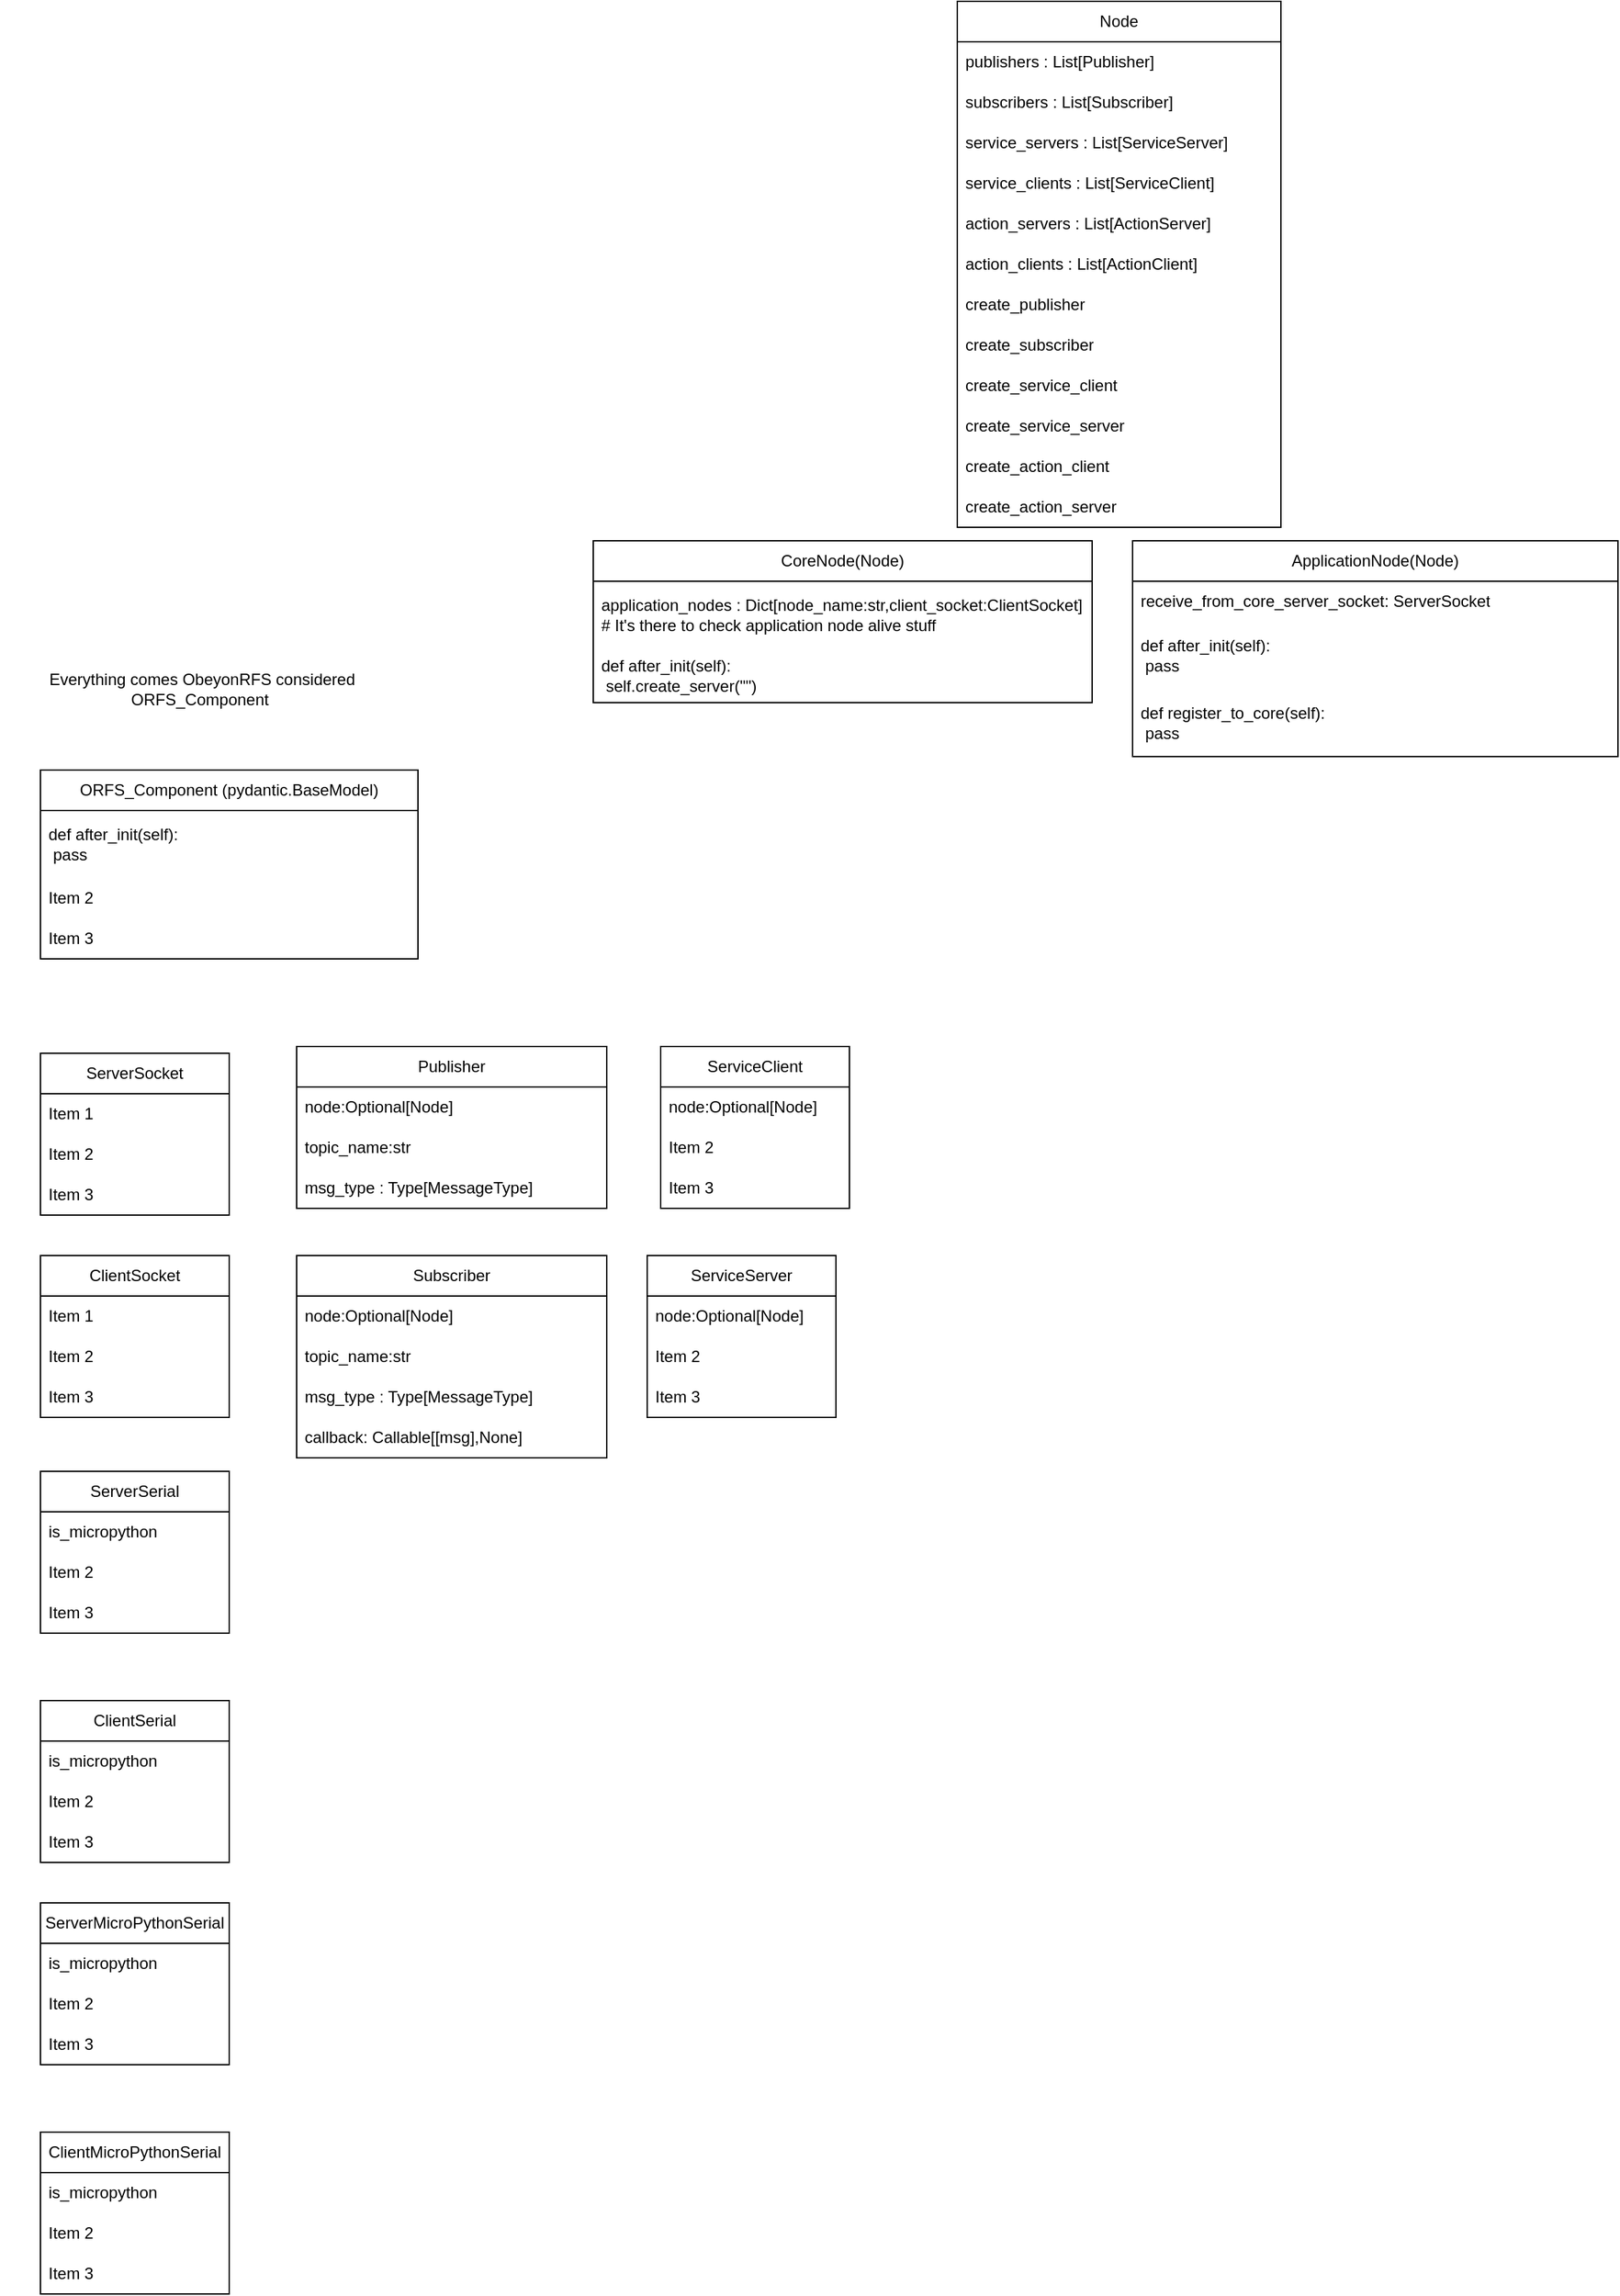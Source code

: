 <mxfile version="21.1.2" type="device">
  <diagram id="mLNsZuqeiKIvdj5l2BV0" name="Page-1">
    <mxGraphModel dx="989" dy="1677" grid="1" gridSize="10" guides="1" tooltips="1" connect="1" arrows="1" fold="1" page="1" pageScale="1" pageWidth="850" pageHeight="1100" math="0" shadow="0">
      <root>
        <mxCell id="0" />
        <mxCell id="1" parent="0" />
        <mxCell id="10KPWAxa7j73-pjgjEpG-3" value="Everything comes ObeyonRFS considered ORFS_Component&amp;nbsp;" style="text;html=1;strokeColor=none;fillColor=none;align=center;verticalAlign=middle;whiteSpace=wrap;rounded=0;" parent="1" vertex="1">
          <mxGeometry x="20" y="20" width="300" height="60" as="geometry" />
        </mxCell>
        <mxCell id="Qik6inTyhN1l_EzJtImf-13" value="ORFS_Component (pydantic.BaseModel)" style="swimlane;fontStyle=0;childLayout=stackLayout;horizontal=1;startSize=30;horizontalStack=0;resizeParent=1;resizeParentMax=0;resizeLast=0;collapsible=1;marginBottom=0;whiteSpace=wrap;html=1;" vertex="1" parent="1">
          <mxGeometry x="50" y="110" width="280" height="140" as="geometry" />
        </mxCell>
        <mxCell id="Qik6inTyhN1l_EzJtImf-14" value="def after_init(self):&lt;br&gt;&lt;span style=&quot;white-space: pre;&quot;&gt;	&lt;/span&gt;pass" style="text;strokeColor=none;fillColor=none;align=left;verticalAlign=middle;spacingLeft=4;spacingRight=4;overflow=hidden;points=[[0,0.5],[1,0.5]];portConstraint=eastwest;rotatable=0;whiteSpace=wrap;html=1;" vertex="1" parent="Qik6inTyhN1l_EzJtImf-13">
          <mxGeometry y="30" width="280" height="50" as="geometry" />
        </mxCell>
        <mxCell id="Qik6inTyhN1l_EzJtImf-15" value="Item 2" style="text;strokeColor=none;fillColor=none;align=left;verticalAlign=middle;spacingLeft=4;spacingRight=4;overflow=hidden;points=[[0,0.5],[1,0.5]];portConstraint=eastwest;rotatable=0;whiteSpace=wrap;html=1;" vertex="1" parent="Qik6inTyhN1l_EzJtImf-13">
          <mxGeometry y="80" width="280" height="30" as="geometry" />
        </mxCell>
        <mxCell id="Qik6inTyhN1l_EzJtImf-16" value="Item 3" style="text;strokeColor=none;fillColor=none;align=left;verticalAlign=middle;spacingLeft=4;spacingRight=4;overflow=hidden;points=[[0,0.5],[1,0.5]];portConstraint=eastwest;rotatable=0;whiteSpace=wrap;html=1;" vertex="1" parent="Qik6inTyhN1l_EzJtImf-13">
          <mxGeometry y="110" width="280" height="30" as="geometry" />
        </mxCell>
        <mxCell id="Qik6inTyhN1l_EzJtImf-17" value="ServerSocket" style="swimlane;fontStyle=0;childLayout=stackLayout;horizontal=1;startSize=30;horizontalStack=0;resizeParent=1;resizeParentMax=0;resizeLast=0;collapsible=1;marginBottom=0;whiteSpace=wrap;html=1;" vertex="1" parent="1">
          <mxGeometry x="50" y="320" width="140" height="120" as="geometry" />
        </mxCell>
        <mxCell id="Qik6inTyhN1l_EzJtImf-18" value="Item 1" style="text;strokeColor=none;fillColor=none;align=left;verticalAlign=middle;spacingLeft=4;spacingRight=4;overflow=hidden;points=[[0,0.5],[1,0.5]];portConstraint=eastwest;rotatable=0;whiteSpace=wrap;html=1;" vertex="1" parent="Qik6inTyhN1l_EzJtImf-17">
          <mxGeometry y="30" width="140" height="30" as="geometry" />
        </mxCell>
        <mxCell id="Qik6inTyhN1l_EzJtImf-19" value="Item 2" style="text;strokeColor=none;fillColor=none;align=left;verticalAlign=middle;spacingLeft=4;spacingRight=4;overflow=hidden;points=[[0,0.5],[1,0.5]];portConstraint=eastwest;rotatable=0;whiteSpace=wrap;html=1;" vertex="1" parent="Qik6inTyhN1l_EzJtImf-17">
          <mxGeometry y="60" width="140" height="30" as="geometry" />
        </mxCell>
        <mxCell id="Qik6inTyhN1l_EzJtImf-20" value="Item 3" style="text;strokeColor=none;fillColor=none;align=left;verticalAlign=middle;spacingLeft=4;spacingRight=4;overflow=hidden;points=[[0,0.5],[1,0.5]];portConstraint=eastwest;rotatable=0;whiteSpace=wrap;html=1;" vertex="1" parent="Qik6inTyhN1l_EzJtImf-17">
          <mxGeometry y="90" width="140" height="30" as="geometry" />
        </mxCell>
        <mxCell id="Qik6inTyhN1l_EzJtImf-21" value="ClientSocket" style="swimlane;fontStyle=0;childLayout=stackLayout;horizontal=1;startSize=30;horizontalStack=0;resizeParent=1;resizeParentMax=0;resizeLast=0;collapsible=1;marginBottom=0;whiteSpace=wrap;html=1;" vertex="1" parent="1">
          <mxGeometry x="50" y="470" width="140" height="120" as="geometry" />
        </mxCell>
        <mxCell id="Qik6inTyhN1l_EzJtImf-22" value="Item 1" style="text;strokeColor=none;fillColor=none;align=left;verticalAlign=middle;spacingLeft=4;spacingRight=4;overflow=hidden;points=[[0,0.5],[1,0.5]];portConstraint=eastwest;rotatable=0;whiteSpace=wrap;html=1;" vertex="1" parent="Qik6inTyhN1l_EzJtImf-21">
          <mxGeometry y="30" width="140" height="30" as="geometry" />
        </mxCell>
        <mxCell id="Qik6inTyhN1l_EzJtImf-23" value="Item 2" style="text;strokeColor=none;fillColor=none;align=left;verticalAlign=middle;spacingLeft=4;spacingRight=4;overflow=hidden;points=[[0,0.5],[1,0.5]];portConstraint=eastwest;rotatable=0;whiteSpace=wrap;html=1;" vertex="1" parent="Qik6inTyhN1l_EzJtImf-21">
          <mxGeometry y="60" width="140" height="30" as="geometry" />
        </mxCell>
        <mxCell id="Qik6inTyhN1l_EzJtImf-24" value="Item 3" style="text;strokeColor=none;fillColor=none;align=left;verticalAlign=middle;spacingLeft=4;spacingRight=4;overflow=hidden;points=[[0,0.5],[1,0.5]];portConstraint=eastwest;rotatable=0;whiteSpace=wrap;html=1;" vertex="1" parent="Qik6inTyhN1l_EzJtImf-21">
          <mxGeometry y="90" width="140" height="30" as="geometry" />
        </mxCell>
        <mxCell id="Qik6inTyhN1l_EzJtImf-25" value="Publisher" style="swimlane;fontStyle=0;childLayout=stackLayout;horizontal=1;startSize=30;horizontalStack=0;resizeParent=1;resizeParentMax=0;resizeLast=0;collapsible=1;marginBottom=0;whiteSpace=wrap;html=1;" vertex="1" parent="1">
          <mxGeometry x="240" y="315" width="230" height="120" as="geometry" />
        </mxCell>
        <mxCell id="Qik6inTyhN1l_EzJtImf-26" value="node:Optional[Node]" style="text;strokeColor=none;fillColor=none;align=left;verticalAlign=middle;spacingLeft=4;spacingRight=4;overflow=hidden;points=[[0,0.5],[1,0.5]];portConstraint=eastwest;rotatable=0;whiteSpace=wrap;html=1;" vertex="1" parent="Qik6inTyhN1l_EzJtImf-25">
          <mxGeometry y="30" width="230" height="30" as="geometry" />
        </mxCell>
        <mxCell id="Qik6inTyhN1l_EzJtImf-27" value="topic_name:str" style="text;strokeColor=none;fillColor=none;align=left;verticalAlign=middle;spacingLeft=4;spacingRight=4;overflow=hidden;points=[[0,0.5],[1,0.5]];portConstraint=eastwest;rotatable=0;whiteSpace=wrap;html=1;" vertex="1" parent="Qik6inTyhN1l_EzJtImf-25">
          <mxGeometry y="60" width="230" height="30" as="geometry" />
        </mxCell>
        <mxCell id="Qik6inTyhN1l_EzJtImf-28" value="msg_type : Type[MessageType]" style="text;strokeColor=none;fillColor=none;align=left;verticalAlign=middle;spacingLeft=4;spacingRight=4;overflow=hidden;points=[[0,0.5],[1,0.5]];portConstraint=eastwest;rotatable=0;whiteSpace=wrap;html=1;" vertex="1" parent="Qik6inTyhN1l_EzJtImf-25">
          <mxGeometry y="90" width="230" height="30" as="geometry" />
        </mxCell>
        <mxCell id="Qik6inTyhN1l_EzJtImf-29" value="Subscriber" style="swimlane;fontStyle=0;childLayout=stackLayout;horizontal=1;startSize=30;horizontalStack=0;resizeParent=1;resizeParentMax=0;resizeLast=0;collapsible=1;marginBottom=0;whiteSpace=wrap;html=1;" vertex="1" parent="1">
          <mxGeometry x="240" y="470" width="230" height="150" as="geometry" />
        </mxCell>
        <mxCell id="Qik6inTyhN1l_EzJtImf-30" value="node:Optional[Node]" style="text;strokeColor=none;fillColor=none;align=left;verticalAlign=middle;spacingLeft=4;spacingRight=4;overflow=hidden;points=[[0,0.5],[1,0.5]];portConstraint=eastwest;rotatable=0;whiteSpace=wrap;html=1;" vertex="1" parent="Qik6inTyhN1l_EzJtImf-29">
          <mxGeometry y="30" width="230" height="30" as="geometry" />
        </mxCell>
        <mxCell id="Qik6inTyhN1l_EzJtImf-31" value="topic_name:str" style="text;strokeColor=none;fillColor=none;align=left;verticalAlign=middle;spacingLeft=4;spacingRight=4;overflow=hidden;points=[[0,0.5],[1,0.5]];portConstraint=eastwest;rotatable=0;whiteSpace=wrap;html=1;" vertex="1" parent="Qik6inTyhN1l_EzJtImf-29">
          <mxGeometry y="60" width="230" height="30" as="geometry" />
        </mxCell>
        <mxCell id="Qik6inTyhN1l_EzJtImf-78" value="msg_type : Type[MessageType]" style="text;strokeColor=none;fillColor=none;align=left;verticalAlign=middle;spacingLeft=4;spacingRight=4;overflow=hidden;points=[[0,0.5],[1,0.5]];portConstraint=eastwest;rotatable=0;whiteSpace=wrap;html=1;" vertex="1" parent="Qik6inTyhN1l_EzJtImf-29">
          <mxGeometry y="90" width="230" height="30" as="geometry" />
        </mxCell>
        <mxCell id="Qik6inTyhN1l_EzJtImf-32" value="callback: Callable[[msg],None]" style="text;strokeColor=none;fillColor=none;align=left;verticalAlign=middle;spacingLeft=4;spacingRight=4;overflow=hidden;points=[[0,0.5],[1,0.5]];portConstraint=eastwest;rotatable=0;whiteSpace=wrap;html=1;" vertex="1" parent="Qik6inTyhN1l_EzJtImf-29">
          <mxGeometry y="120" width="230" height="30" as="geometry" />
        </mxCell>
        <mxCell id="Qik6inTyhN1l_EzJtImf-33" value="CoreNode(Node)" style="swimlane;fontStyle=0;childLayout=stackLayout;horizontal=1;startSize=30;horizontalStack=0;resizeParent=1;resizeParentMax=0;resizeLast=0;collapsible=1;marginBottom=0;whiteSpace=wrap;html=1;" vertex="1" parent="1">
          <mxGeometry x="460" y="-60" width="370" height="120" as="geometry" />
        </mxCell>
        <mxCell id="Qik6inTyhN1l_EzJtImf-34" value="application_nodes : Dict[node_name:str,client_socket:ClientSocket]&lt;br&gt;# It&#39;s there to check application node alive stuff" style="text;strokeColor=none;fillColor=none;align=left;verticalAlign=middle;spacingLeft=4;spacingRight=4;overflow=hidden;points=[[0,0.5],[1,0.5]];portConstraint=eastwest;rotatable=0;whiteSpace=wrap;html=1;" vertex="1" parent="Qik6inTyhN1l_EzJtImf-33">
          <mxGeometry y="30" width="370" height="50" as="geometry" />
        </mxCell>
        <mxCell id="Qik6inTyhN1l_EzJtImf-35" value="def after_init(self):&lt;br&gt;&lt;span style=&quot;white-space: pre;&quot;&gt;	&lt;/span&gt;self.create_server(&quot;&quot;)" style="text;strokeColor=none;fillColor=none;align=left;verticalAlign=middle;spacingLeft=4;spacingRight=4;overflow=hidden;points=[[0,0.5],[1,0.5]];portConstraint=eastwest;rotatable=0;whiteSpace=wrap;html=1;" vertex="1" parent="Qik6inTyhN1l_EzJtImf-33">
          <mxGeometry y="80" width="370" height="40" as="geometry" />
        </mxCell>
        <mxCell id="Qik6inTyhN1l_EzJtImf-46" value="ApplicationNode(Node)" style="swimlane;fontStyle=0;childLayout=stackLayout;horizontal=1;startSize=30;horizontalStack=0;resizeParent=1;resizeParentMax=0;resizeLast=0;collapsible=1;marginBottom=0;whiteSpace=wrap;html=1;" vertex="1" parent="1">
          <mxGeometry x="860" y="-60" width="360" height="160" as="geometry" />
        </mxCell>
        <mxCell id="Qik6inTyhN1l_EzJtImf-47" value="receive_from_core_server_socket: ServerSocket" style="text;strokeColor=none;fillColor=none;align=left;verticalAlign=middle;spacingLeft=4;spacingRight=4;overflow=hidden;points=[[0,0.5],[1,0.5]];portConstraint=eastwest;rotatable=0;whiteSpace=wrap;html=1;" vertex="1" parent="Qik6inTyhN1l_EzJtImf-46">
          <mxGeometry y="30" width="360" height="30" as="geometry" />
        </mxCell>
        <mxCell id="Qik6inTyhN1l_EzJtImf-48" value="def after_init(self):&lt;br&gt;&lt;span style=&quot;white-space: pre;&quot;&gt;	&lt;/span&gt;pass" style="text;strokeColor=none;fillColor=none;align=left;verticalAlign=middle;spacingLeft=4;spacingRight=4;overflow=hidden;points=[[0,0.5],[1,0.5]];portConstraint=eastwest;rotatable=0;whiteSpace=wrap;html=1;" vertex="1" parent="Qik6inTyhN1l_EzJtImf-46">
          <mxGeometry y="60" width="360" height="50" as="geometry" />
        </mxCell>
        <mxCell id="Qik6inTyhN1l_EzJtImf-49" value="def register_to_core(self):&lt;br&gt;&lt;span style=&quot;white-space: pre;&quot;&gt;	&lt;/span&gt;pass" style="text;strokeColor=none;fillColor=none;align=left;verticalAlign=middle;spacingLeft=4;spacingRight=4;overflow=hidden;points=[[0,0.5],[1,0.5]];portConstraint=eastwest;rotatable=0;whiteSpace=wrap;html=1;" vertex="1" parent="Qik6inTyhN1l_EzJtImf-46">
          <mxGeometry y="110" width="360" height="50" as="geometry" />
        </mxCell>
        <mxCell id="Qik6inTyhN1l_EzJtImf-57" value="Node" style="swimlane;fontStyle=0;childLayout=stackLayout;horizontal=1;startSize=30;horizontalStack=0;resizeParent=1;resizeParentMax=0;resizeLast=0;collapsible=1;marginBottom=0;whiteSpace=wrap;html=1;" vertex="1" parent="1">
          <mxGeometry x="730" y="-460" width="240" height="390" as="geometry" />
        </mxCell>
        <mxCell id="Qik6inTyhN1l_EzJtImf-58" value="publishers : List[Publisher]" style="text;strokeColor=none;fillColor=none;align=left;verticalAlign=middle;spacingLeft=4;spacingRight=4;overflow=hidden;points=[[0,0.5],[1,0.5]];portConstraint=eastwest;rotatable=0;whiteSpace=wrap;html=1;" vertex="1" parent="Qik6inTyhN1l_EzJtImf-57">
          <mxGeometry y="30" width="240" height="30" as="geometry" />
        </mxCell>
        <mxCell id="Qik6inTyhN1l_EzJtImf-59" value="subscribers : List[Subscriber]" style="text;strokeColor=none;fillColor=none;align=left;verticalAlign=middle;spacingLeft=4;spacingRight=4;overflow=hidden;points=[[0,0.5],[1,0.5]];portConstraint=eastwest;rotatable=0;whiteSpace=wrap;html=1;" vertex="1" parent="Qik6inTyhN1l_EzJtImf-57">
          <mxGeometry y="60" width="240" height="30" as="geometry" />
        </mxCell>
        <mxCell id="Qik6inTyhN1l_EzJtImf-60" value="service_servers : List[ServiceServer]" style="text;strokeColor=none;fillColor=none;align=left;verticalAlign=middle;spacingLeft=4;spacingRight=4;overflow=hidden;points=[[0,0.5],[1,0.5]];portConstraint=eastwest;rotatable=0;whiteSpace=wrap;html=1;" vertex="1" parent="Qik6inTyhN1l_EzJtImf-57">
          <mxGeometry y="90" width="240" height="30" as="geometry" />
        </mxCell>
        <mxCell id="Qik6inTyhN1l_EzJtImf-61" value="service_clients : List[ServiceClient]" style="text;strokeColor=none;fillColor=none;align=left;verticalAlign=middle;spacingLeft=4;spacingRight=4;overflow=hidden;points=[[0,0.5],[1,0.5]];portConstraint=eastwest;rotatable=0;whiteSpace=wrap;html=1;" vertex="1" parent="Qik6inTyhN1l_EzJtImf-57">
          <mxGeometry y="120" width="240" height="30" as="geometry" />
        </mxCell>
        <mxCell id="Qik6inTyhN1l_EzJtImf-62" value="action_servers : List[ActionServer]" style="text;strokeColor=none;fillColor=none;align=left;verticalAlign=middle;spacingLeft=4;spacingRight=4;overflow=hidden;points=[[0,0.5],[1,0.5]];portConstraint=eastwest;rotatable=0;whiteSpace=wrap;html=1;" vertex="1" parent="Qik6inTyhN1l_EzJtImf-57">
          <mxGeometry y="150" width="240" height="30" as="geometry" />
        </mxCell>
        <mxCell id="Qik6inTyhN1l_EzJtImf-63" value="action_clients : List[ActionClient]" style="text;strokeColor=none;fillColor=none;align=left;verticalAlign=middle;spacingLeft=4;spacingRight=4;overflow=hidden;points=[[0,0.5],[1,0.5]];portConstraint=eastwest;rotatable=0;whiteSpace=wrap;html=1;" vertex="1" parent="Qik6inTyhN1l_EzJtImf-57">
          <mxGeometry y="180" width="240" height="30" as="geometry" />
        </mxCell>
        <mxCell id="Qik6inTyhN1l_EzJtImf-64" value="create_publisher" style="text;strokeColor=none;fillColor=none;align=left;verticalAlign=middle;spacingLeft=4;spacingRight=4;overflow=hidden;points=[[0,0.5],[1,0.5]];portConstraint=eastwest;rotatable=0;whiteSpace=wrap;html=1;" vertex="1" parent="Qik6inTyhN1l_EzJtImf-57">
          <mxGeometry y="210" width="240" height="30" as="geometry" />
        </mxCell>
        <mxCell id="Qik6inTyhN1l_EzJtImf-65" value="create_subscriber" style="text;strokeColor=none;fillColor=none;align=left;verticalAlign=middle;spacingLeft=4;spacingRight=4;overflow=hidden;points=[[0,0.5],[1,0.5]];portConstraint=eastwest;rotatable=0;whiteSpace=wrap;html=1;" vertex="1" parent="Qik6inTyhN1l_EzJtImf-57">
          <mxGeometry y="240" width="240" height="30" as="geometry" />
        </mxCell>
        <mxCell id="Qik6inTyhN1l_EzJtImf-66" value="create_service_client" style="text;strokeColor=none;fillColor=none;align=left;verticalAlign=middle;spacingLeft=4;spacingRight=4;overflow=hidden;points=[[0,0.5],[1,0.5]];portConstraint=eastwest;rotatable=0;whiteSpace=wrap;html=1;" vertex="1" parent="Qik6inTyhN1l_EzJtImf-57">
          <mxGeometry y="270" width="240" height="30" as="geometry" />
        </mxCell>
        <mxCell id="Qik6inTyhN1l_EzJtImf-67" value="create_service_server" style="text;strokeColor=none;fillColor=none;align=left;verticalAlign=middle;spacingLeft=4;spacingRight=4;overflow=hidden;points=[[0,0.5],[1,0.5]];portConstraint=eastwest;rotatable=0;whiteSpace=wrap;html=1;" vertex="1" parent="Qik6inTyhN1l_EzJtImf-57">
          <mxGeometry y="300" width="240" height="30" as="geometry" />
        </mxCell>
        <mxCell id="Qik6inTyhN1l_EzJtImf-68" value="create_action_client" style="text;strokeColor=none;fillColor=none;align=left;verticalAlign=middle;spacingLeft=4;spacingRight=4;overflow=hidden;points=[[0,0.5],[1,0.5]];portConstraint=eastwest;rotatable=0;whiteSpace=wrap;html=1;" vertex="1" parent="Qik6inTyhN1l_EzJtImf-57">
          <mxGeometry y="330" width="240" height="30" as="geometry" />
        </mxCell>
        <mxCell id="Qik6inTyhN1l_EzJtImf-69" value="create_action_server" style="text;strokeColor=none;fillColor=none;align=left;verticalAlign=middle;spacingLeft=4;spacingRight=4;overflow=hidden;points=[[0,0.5],[1,0.5]];portConstraint=eastwest;rotatable=0;whiteSpace=wrap;html=1;" vertex="1" parent="Qik6inTyhN1l_EzJtImf-57">
          <mxGeometry y="360" width="240" height="30" as="geometry" />
        </mxCell>
        <mxCell id="Qik6inTyhN1l_EzJtImf-70" value="ServiceClient" style="swimlane;fontStyle=0;childLayout=stackLayout;horizontal=1;startSize=30;horizontalStack=0;resizeParent=1;resizeParentMax=0;resizeLast=0;collapsible=1;marginBottom=0;whiteSpace=wrap;html=1;" vertex="1" parent="1">
          <mxGeometry x="510" y="315" width="140" height="120" as="geometry" />
        </mxCell>
        <mxCell id="Qik6inTyhN1l_EzJtImf-71" value="node:Optional[Node]" style="text;strokeColor=none;fillColor=none;align=left;verticalAlign=middle;spacingLeft=4;spacingRight=4;overflow=hidden;points=[[0,0.5],[1,0.5]];portConstraint=eastwest;rotatable=0;whiteSpace=wrap;html=1;" vertex="1" parent="Qik6inTyhN1l_EzJtImf-70">
          <mxGeometry y="30" width="140" height="30" as="geometry" />
        </mxCell>
        <mxCell id="Qik6inTyhN1l_EzJtImf-72" value="Item 2" style="text;strokeColor=none;fillColor=none;align=left;verticalAlign=middle;spacingLeft=4;spacingRight=4;overflow=hidden;points=[[0,0.5],[1,0.5]];portConstraint=eastwest;rotatable=0;whiteSpace=wrap;html=1;" vertex="1" parent="Qik6inTyhN1l_EzJtImf-70">
          <mxGeometry y="60" width="140" height="30" as="geometry" />
        </mxCell>
        <mxCell id="Qik6inTyhN1l_EzJtImf-73" value="Item 3" style="text;strokeColor=none;fillColor=none;align=left;verticalAlign=middle;spacingLeft=4;spacingRight=4;overflow=hidden;points=[[0,0.5],[1,0.5]];portConstraint=eastwest;rotatable=0;whiteSpace=wrap;html=1;" vertex="1" parent="Qik6inTyhN1l_EzJtImf-70">
          <mxGeometry y="90" width="140" height="30" as="geometry" />
        </mxCell>
        <mxCell id="Qik6inTyhN1l_EzJtImf-74" value="ServiceServer" style="swimlane;fontStyle=0;childLayout=stackLayout;horizontal=1;startSize=30;horizontalStack=0;resizeParent=1;resizeParentMax=0;resizeLast=0;collapsible=1;marginBottom=0;whiteSpace=wrap;html=1;" vertex="1" parent="1">
          <mxGeometry x="500" y="470" width="140" height="120" as="geometry" />
        </mxCell>
        <mxCell id="Qik6inTyhN1l_EzJtImf-75" value="node:Optional[Node]" style="text;strokeColor=none;fillColor=none;align=left;verticalAlign=middle;spacingLeft=4;spacingRight=4;overflow=hidden;points=[[0,0.5],[1,0.5]];portConstraint=eastwest;rotatable=0;whiteSpace=wrap;html=1;" vertex="1" parent="Qik6inTyhN1l_EzJtImf-74">
          <mxGeometry y="30" width="140" height="30" as="geometry" />
        </mxCell>
        <mxCell id="Qik6inTyhN1l_EzJtImf-76" value="Item 2" style="text;strokeColor=none;fillColor=none;align=left;verticalAlign=middle;spacingLeft=4;spacingRight=4;overflow=hidden;points=[[0,0.5],[1,0.5]];portConstraint=eastwest;rotatable=0;whiteSpace=wrap;html=1;" vertex="1" parent="Qik6inTyhN1l_EzJtImf-74">
          <mxGeometry y="60" width="140" height="30" as="geometry" />
        </mxCell>
        <mxCell id="Qik6inTyhN1l_EzJtImf-77" value="Item 3" style="text;strokeColor=none;fillColor=none;align=left;verticalAlign=middle;spacingLeft=4;spacingRight=4;overflow=hidden;points=[[0,0.5],[1,0.5]];portConstraint=eastwest;rotatable=0;whiteSpace=wrap;html=1;" vertex="1" parent="Qik6inTyhN1l_EzJtImf-74">
          <mxGeometry y="90" width="140" height="30" as="geometry" />
        </mxCell>
        <mxCell id="Qik6inTyhN1l_EzJtImf-79" value="ServerSerial" style="swimlane;fontStyle=0;childLayout=stackLayout;horizontal=1;startSize=30;horizontalStack=0;resizeParent=1;resizeParentMax=0;resizeLast=0;collapsible=1;marginBottom=0;whiteSpace=wrap;html=1;" vertex="1" parent="1">
          <mxGeometry x="50" y="630" width="140" height="120" as="geometry" />
        </mxCell>
        <mxCell id="Qik6inTyhN1l_EzJtImf-80" value="is_micropython" style="text;strokeColor=none;fillColor=none;align=left;verticalAlign=middle;spacingLeft=4;spacingRight=4;overflow=hidden;points=[[0,0.5],[1,0.5]];portConstraint=eastwest;rotatable=0;whiteSpace=wrap;html=1;" vertex="1" parent="Qik6inTyhN1l_EzJtImf-79">
          <mxGeometry y="30" width="140" height="30" as="geometry" />
        </mxCell>
        <mxCell id="Qik6inTyhN1l_EzJtImf-81" value="Item 2" style="text;strokeColor=none;fillColor=none;align=left;verticalAlign=middle;spacingLeft=4;spacingRight=4;overflow=hidden;points=[[0,0.5],[1,0.5]];portConstraint=eastwest;rotatable=0;whiteSpace=wrap;html=1;" vertex="1" parent="Qik6inTyhN1l_EzJtImf-79">
          <mxGeometry y="60" width="140" height="30" as="geometry" />
        </mxCell>
        <mxCell id="Qik6inTyhN1l_EzJtImf-82" value="Item 3" style="text;strokeColor=none;fillColor=none;align=left;verticalAlign=middle;spacingLeft=4;spacingRight=4;overflow=hidden;points=[[0,0.5],[1,0.5]];portConstraint=eastwest;rotatable=0;whiteSpace=wrap;html=1;" vertex="1" parent="Qik6inTyhN1l_EzJtImf-79">
          <mxGeometry y="90" width="140" height="30" as="geometry" />
        </mxCell>
        <mxCell id="Qik6inTyhN1l_EzJtImf-83" value="ClientSerial" style="swimlane;fontStyle=0;childLayout=stackLayout;horizontal=1;startSize=30;horizontalStack=0;resizeParent=1;resizeParentMax=0;resizeLast=0;collapsible=1;marginBottom=0;whiteSpace=wrap;html=1;" vertex="1" parent="1">
          <mxGeometry x="50" y="800" width="140" height="120" as="geometry" />
        </mxCell>
        <mxCell id="Qik6inTyhN1l_EzJtImf-84" value="is_micropython" style="text;strokeColor=none;fillColor=none;align=left;verticalAlign=middle;spacingLeft=4;spacingRight=4;overflow=hidden;points=[[0,0.5],[1,0.5]];portConstraint=eastwest;rotatable=0;whiteSpace=wrap;html=1;" vertex="1" parent="Qik6inTyhN1l_EzJtImf-83">
          <mxGeometry y="30" width="140" height="30" as="geometry" />
        </mxCell>
        <mxCell id="Qik6inTyhN1l_EzJtImf-85" value="Item 2" style="text;strokeColor=none;fillColor=none;align=left;verticalAlign=middle;spacingLeft=4;spacingRight=4;overflow=hidden;points=[[0,0.5],[1,0.5]];portConstraint=eastwest;rotatable=0;whiteSpace=wrap;html=1;" vertex="1" parent="Qik6inTyhN1l_EzJtImf-83">
          <mxGeometry y="60" width="140" height="30" as="geometry" />
        </mxCell>
        <mxCell id="Qik6inTyhN1l_EzJtImf-86" value="Item 3" style="text;strokeColor=none;fillColor=none;align=left;verticalAlign=middle;spacingLeft=4;spacingRight=4;overflow=hidden;points=[[0,0.5],[1,0.5]];portConstraint=eastwest;rotatable=0;whiteSpace=wrap;html=1;" vertex="1" parent="Qik6inTyhN1l_EzJtImf-83">
          <mxGeometry y="90" width="140" height="30" as="geometry" />
        </mxCell>
        <mxCell id="Qik6inTyhN1l_EzJtImf-87" value="ServerMicroPythonSerial" style="swimlane;fontStyle=0;childLayout=stackLayout;horizontal=1;startSize=30;horizontalStack=0;resizeParent=1;resizeParentMax=0;resizeLast=0;collapsible=1;marginBottom=0;whiteSpace=wrap;html=1;" vertex="1" parent="1">
          <mxGeometry x="50" y="950" width="140" height="120" as="geometry" />
        </mxCell>
        <mxCell id="Qik6inTyhN1l_EzJtImf-88" value="is_micropython" style="text;strokeColor=none;fillColor=none;align=left;verticalAlign=middle;spacingLeft=4;spacingRight=4;overflow=hidden;points=[[0,0.5],[1,0.5]];portConstraint=eastwest;rotatable=0;whiteSpace=wrap;html=1;" vertex="1" parent="Qik6inTyhN1l_EzJtImf-87">
          <mxGeometry y="30" width="140" height="30" as="geometry" />
        </mxCell>
        <mxCell id="Qik6inTyhN1l_EzJtImf-89" value="Item 2" style="text;strokeColor=none;fillColor=none;align=left;verticalAlign=middle;spacingLeft=4;spacingRight=4;overflow=hidden;points=[[0,0.5],[1,0.5]];portConstraint=eastwest;rotatable=0;whiteSpace=wrap;html=1;" vertex="1" parent="Qik6inTyhN1l_EzJtImf-87">
          <mxGeometry y="60" width="140" height="30" as="geometry" />
        </mxCell>
        <mxCell id="Qik6inTyhN1l_EzJtImf-90" value="Item 3" style="text;strokeColor=none;fillColor=none;align=left;verticalAlign=middle;spacingLeft=4;spacingRight=4;overflow=hidden;points=[[0,0.5],[1,0.5]];portConstraint=eastwest;rotatable=0;whiteSpace=wrap;html=1;" vertex="1" parent="Qik6inTyhN1l_EzJtImf-87">
          <mxGeometry y="90" width="140" height="30" as="geometry" />
        </mxCell>
        <mxCell id="Qik6inTyhN1l_EzJtImf-91" value="ClientMicroPythonSerial" style="swimlane;fontStyle=0;childLayout=stackLayout;horizontal=1;startSize=30;horizontalStack=0;resizeParent=1;resizeParentMax=0;resizeLast=0;collapsible=1;marginBottom=0;whiteSpace=wrap;html=1;" vertex="1" parent="1">
          <mxGeometry x="50" y="1120" width="140" height="120" as="geometry" />
        </mxCell>
        <mxCell id="Qik6inTyhN1l_EzJtImf-92" value="is_micropython" style="text;strokeColor=none;fillColor=none;align=left;verticalAlign=middle;spacingLeft=4;spacingRight=4;overflow=hidden;points=[[0,0.5],[1,0.5]];portConstraint=eastwest;rotatable=0;whiteSpace=wrap;html=1;" vertex="1" parent="Qik6inTyhN1l_EzJtImf-91">
          <mxGeometry y="30" width="140" height="30" as="geometry" />
        </mxCell>
        <mxCell id="Qik6inTyhN1l_EzJtImf-93" value="Item 2" style="text;strokeColor=none;fillColor=none;align=left;verticalAlign=middle;spacingLeft=4;spacingRight=4;overflow=hidden;points=[[0,0.5],[1,0.5]];portConstraint=eastwest;rotatable=0;whiteSpace=wrap;html=1;" vertex="1" parent="Qik6inTyhN1l_EzJtImf-91">
          <mxGeometry y="60" width="140" height="30" as="geometry" />
        </mxCell>
        <mxCell id="Qik6inTyhN1l_EzJtImf-94" value="Item 3" style="text;strokeColor=none;fillColor=none;align=left;verticalAlign=middle;spacingLeft=4;spacingRight=4;overflow=hidden;points=[[0,0.5],[1,0.5]];portConstraint=eastwest;rotatable=0;whiteSpace=wrap;html=1;" vertex="1" parent="Qik6inTyhN1l_EzJtImf-91">
          <mxGeometry y="90" width="140" height="30" as="geometry" />
        </mxCell>
      </root>
    </mxGraphModel>
  </diagram>
</mxfile>
